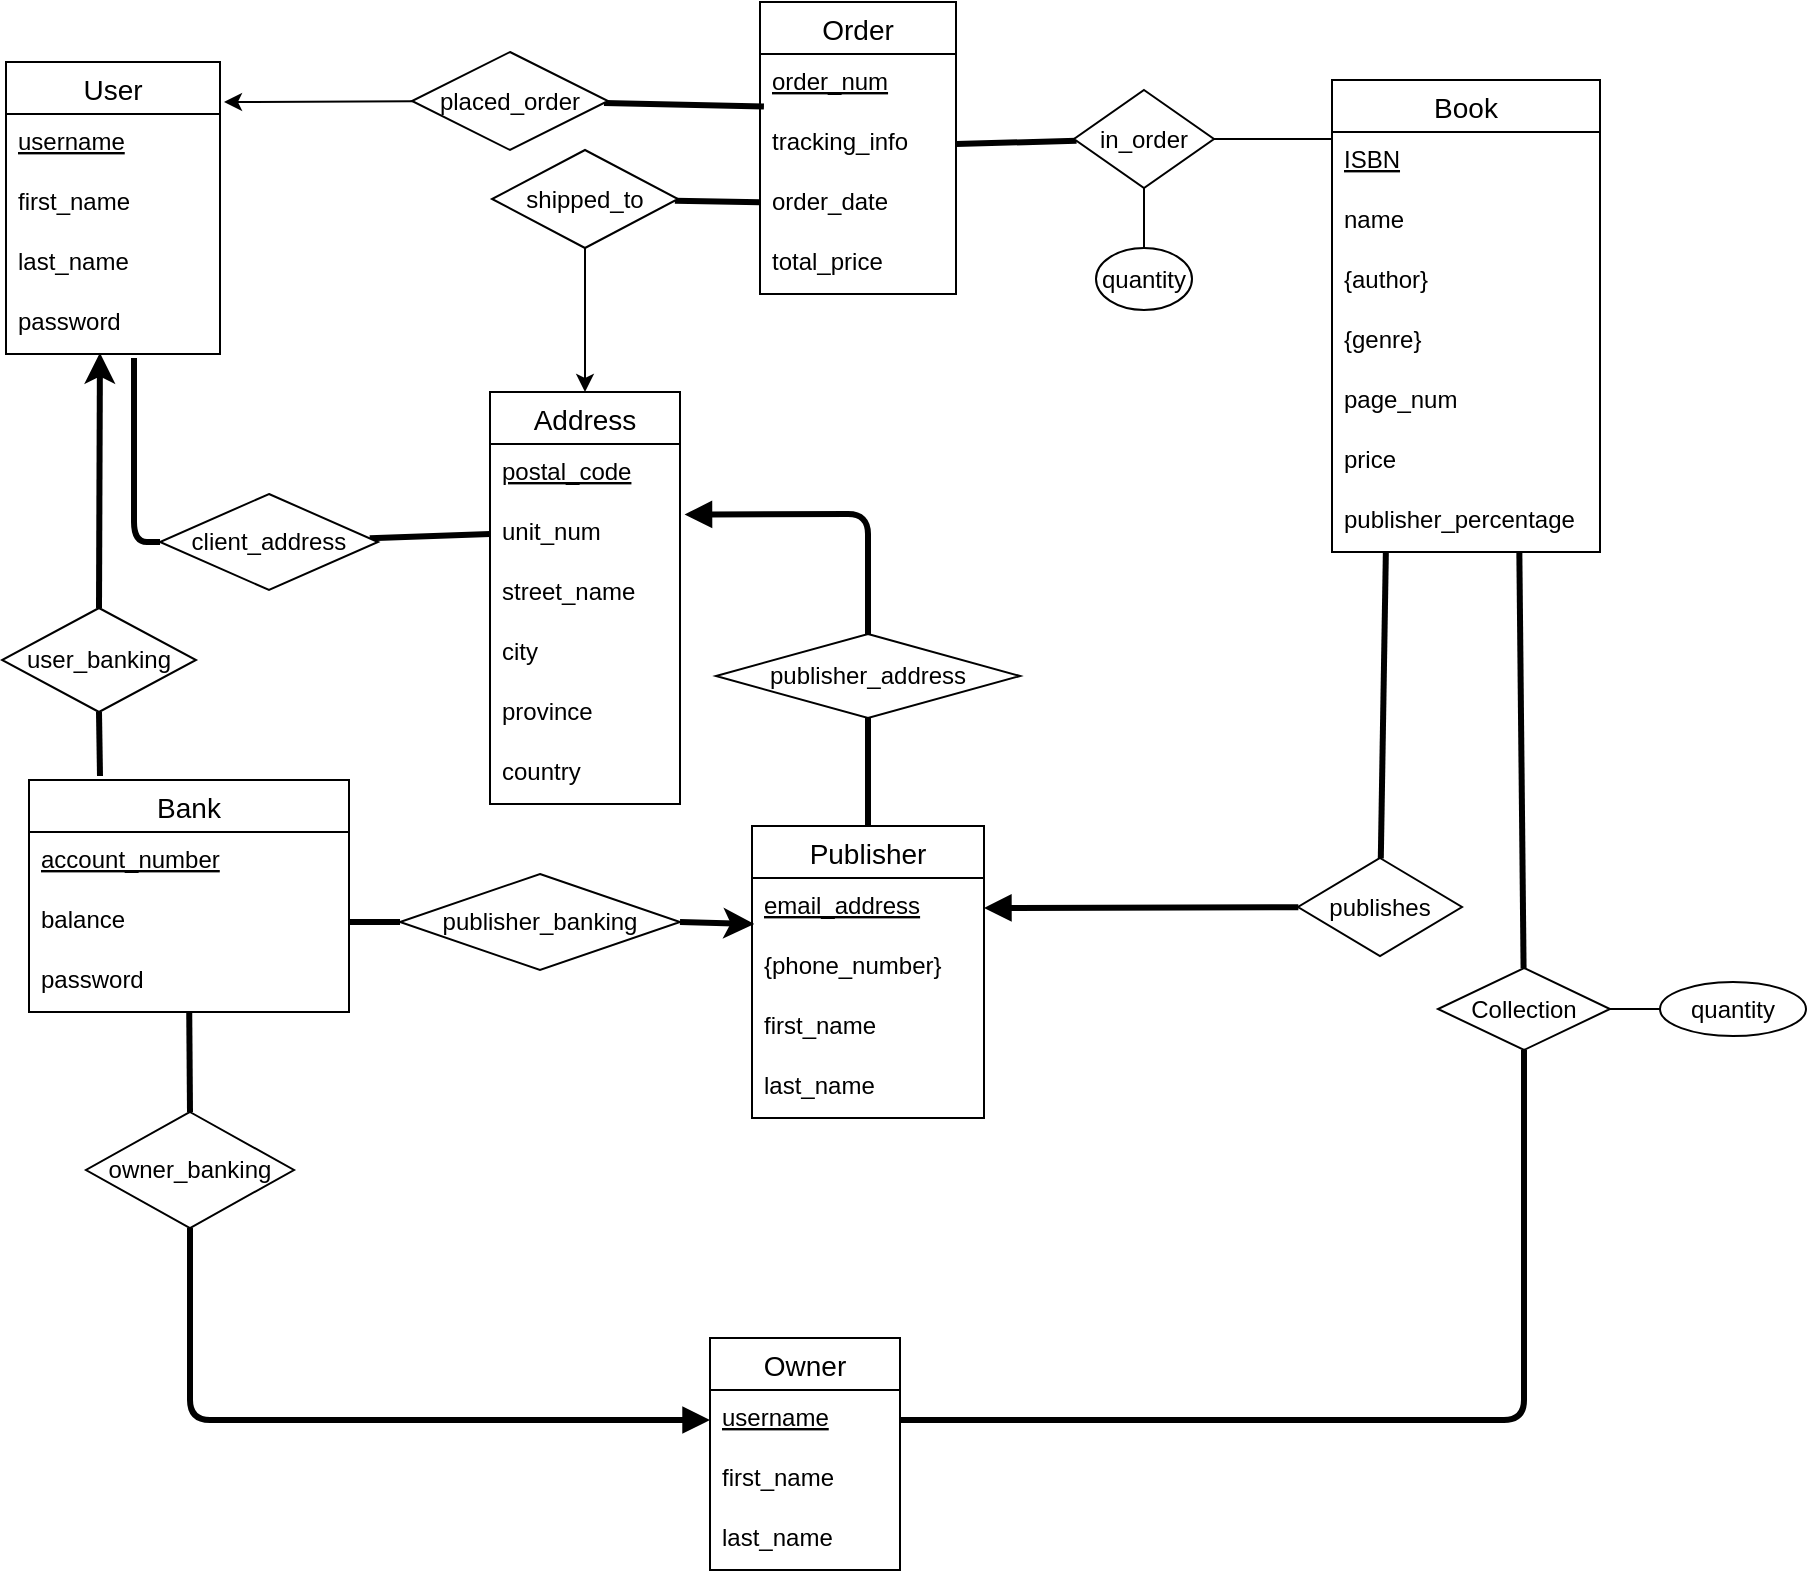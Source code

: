 <mxfile>
    <diagram id="1YfQ6g3PK0X-qzISnVMA" name="Page-1">
        <mxGraphModel dx="1246" dy="862" grid="0" gridSize="10" guides="1" tooltips="1" connect="1" arrows="1" fold="1" page="1" pageScale="1" pageWidth="1100" pageHeight="850" background="none" math="1" shadow="0">
            <root>
                <mxCell id="0"/>
                <mxCell id="1" parent="0"/>
                <mxCell id="6" value="User" style="swimlane;fontStyle=0;childLayout=stackLayout;horizontal=1;startSize=26;horizontalStack=0;resizeParent=1;resizeParentMax=0;resizeLast=0;collapsible=1;marginBottom=0;align=center;fontSize=14;fontColor=default;" parent="1" vertex="1">
                    <mxGeometry x="75" y="47" width="107" height="146" as="geometry"/>
                </mxCell>
                <mxCell id="10" value="username" style="text;strokeColor=none;fillColor=none;spacingLeft=4;spacingRight=4;overflow=hidden;rotatable=0;points=[[0,0.5],[1,0.5]];portConstraint=eastwest;fontSize=12;fontColor=default;fontStyle=4" parent="6" vertex="1">
                    <mxGeometry y="26" width="107" height="30" as="geometry"/>
                </mxCell>
                <mxCell id="7" value="first_name        " style="text;strokeColor=none;fillColor=none;spacingLeft=4;spacingRight=4;overflow=hidden;rotatable=0;points=[[0,0.5],[1,0.5]];portConstraint=eastwest;fontSize=12;fontColor=default;" parent="6" vertex="1">
                    <mxGeometry y="56" width="107" height="30" as="geometry"/>
                </mxCell>
                <mxCell id="8" value="last_name" style="text;strokeColor=none;fillColor=none;spacingLeft=4;spacingRight=4;overflow=hidden;rotatable=0;points=[[0,0.5],[1,0.5]];portConstraint=eastwest;fontSize=12;fontColor=default;" parent="6" vertex="1">
                    <mxGeometry y="86" width="107" height="30" as="geometry"/>
                </mxCell>
                <mxCell id="12" value="password" style="text;strokeColor=none;fillColor=none;spacingLeft=4;spacingRight=4;overflow=hidden;rotatable=0;points=[[0,0.5],[1,0.5]];portConstraint=eastwest;fontSize=12;fontColor=default;" parent="6" vertex="1">
                    <mxGeometry y="116" width="107" height="30" as="geometry"/>
                </mxCell>
                <mxCell id="15" value="Book" style="swimlane;fontStyle=0;childLayout=stackLayout;horizontal=1;startSize=26;horizontalStack=0;resizeParent=1;resizeParentMax=0;resizeLast=0;collapsible=1;marginBottom=0;align=center;fontSize=14;fontColor=default;rounded=0;" parent="1" vertex="1">
                    <mxGeometry x="738" y="56" width="134" height="236" as="geometry"/>
                </mxCell>
                <mxCell id="16" value="ISBN" style="text;strokeColor=none;fillColor=none;spacingLeft=4;spacingRight=4;overflow=hidden;rotatable=0;points=[[0,0.5],[1,0.5]];portConstraint=eastwest;fontSize=12;fontColor=default;fontStyle=4" parent="15" vertex="1">
                    <mxGeometry y="26" width="134" height="30" as="geometry"/>
                </mxCell>
                <mxCell id="17" value="name" style="text;strokeColor=none;fillColor=none;spacingLeft=4;spacingRight=4;overflow=hidden;rotatable=0;points=[[0,0.5],[1,0.5]];portConstraint=eastwest;fontSize=12;fontColor=default;" parent="15" vertex="1">
                    <mxGeometry y="56" width="134" height="30" as="geometry"/>
                </mxCell>
                <mxCell id="156" value="{author}" style="text;strokeColor=none;fillColor=none;spacingLeft=4;spacingRight=4;overflow=hidden;rotatable=0;points=[[0,0.5],[1,0.5]];portConstraint=eastwest;fontSize=12;fontColor=default;" parent="15" vertex="1">
                    <mxGeometry y="86" width="134" height="30" as="geometry"/>
                </mxCell>
                <mxCell id="18" value="{genre}" style="text;strokeColor=none;fillColor=none;spacingLeft=4;spacingRight=4;overflow=hidden;rotatable=0;points=[[0,0.5],[1,0.5]];portConstraint=eastwest;fontSize=12;fontColor=default;" parent="15" vertex="1">
                    <mxGeometry y="116" width="134" height="30" as="geometry"/>
                </mxCell>
                <mxCell id="20" value="page_num" style="text;strokeColor=none;fillColor=none;spacingLeft=4;spacingRight=4;overflow=hidden;rotatable=0;points=[[0,0.5],[1,0.5]];portConstraint=eastwest;fontSize=12;fontColor=default;" parent="15" vertex="1">
                    <mxGeometry y="146" width="134" height="30" as="geometry"/>
                </mxCell>
                <mxCell id="21" value="price" style="text;strokeColor=none;fillColor=none;spacingLeft=4;spacingRight=4;overflow=hidden;rotatable=0;points=[[0,0.5],[1,0.5]];portConstraint=eastwest;fontSize=12;fontColor=default;" parent="15" vertex="1">
                    <mxGeometry y="176" width="134" height="30" as="geometry"/>
                </mxCell>
                <mxCell id="22" value="publisher_percentage" style="text;strokeColor=none;fillColor=none;spacingLeft=4;spacingRight=4;overflow=hidden;rotatable=0;points=[[0,0.5],[1,0.5]];portConstraint=eastwest;fontSize=12;fontColor=default;" parent="15" vertex="1">
                    <mxGeometry y="206" width="134" height="30" as="geometry"/>
                </mxCell>
                <mxCell id="154" style="edgeStyle=none;html=1;entryX=1;entryY=0.5;entryDx=0;entryDy=0;endArrow=none;endFill=0;strokeWidth=3;" parent="1" source="40" target="165" edge="1">
                    <mxGeometry relative="1" as="geometry">
                        <Array as="points">
                            <mxPoint x="834" y="726"/>
                        </Array>
                    </mxGeometry>
                </mxCell>
                <mxCell id="178" style="edgeStyle=none;html=1;endArrow=none;endFill=0;strokeWidth=3;startArrow=none;startFill=0;entryX=0.699;entryY=0.987;entryDx=0;entryDy=0;entryPerimeter=0;" parent="1" source="40" target="22" edge="1">
                    <mxGeometry relative="1" as="geometry"/>
                </mxCell>
                <mxCell id="40" value="Collection" style="shape=rhombus;perimeter=rhombusPerimeter;whiteSpace=wrap;html=1;align=center;fontColor=default;" parent="1" vertex="1">
                    <mxGeometry x="791" y="500" width="86" height="41" as="geometry"/>
                </mxCell>
                <mxCell id="151" style="edgeStyle=none;html=1;entryX=1;entryY=0.5;entryDx=0;entryDy=0;endArrow=none;endFill=0;exitX=0;exitY=0.5;exitDx=0;exitDy=0;" parent="1" source="41" target="40" edge="1">
                    <mxGeometry relative="1" as="geometry"/>
                </mxCell>
                <mxCell id="41" value="&lt;span style=&quot;text-align: left&quot;&gt;quantity&lt;/span&gt;" style="ellipse;whiteSpace=wrap;html=1;align=center;fontColor=default;" parent="1" vertex="1">
                    <mxGeometry x="902" y="507" width="73" height="27" as="geometry"/>
                </mxCell>
                <mxCell id="77" value="Bank" style="swimlane;fontStyle=0;childLayout=stackLayout;horizontal=1;startSize=26;horizontalStack=0;resizeParent=1;resizeParentMax=0;resizeLast=0;collapsible=1;marginBottom=0;align=center;fontSize=14;fontColor=default;" parent="1" vertex="1">
                    <mxGeometry x="86.5" y="406" width="160" height="116" as="geometry"/>
                </mxCell>
                <mxCell id="78" value="account_number" style="text;strokeColor=none;fillColor=none;spacingLeft=4;spacingRight=4;overflow=hidden;rotatable=0;points=[[0,0.5],[1,0.5]];portConstraint=eastwest;fontSize=12;fontColor=default;fontStyle=4" parent="77" vertex="1">
                    <mxGeometry y="26" width="160" height="30" as="geometry"/>
                </mxCell>
                <mxCell id="79" value="balance" style="text;strokeColor=none;fillColor=none;spacingLeft=4;spacingRight=4;overflow=hidden;rotatable=0;points=[[0,0.5],[1,0.5]];portConstraint=eastwest;fontSize=12;fontColor=default;" parent="77" vertex="1">
                    <mxGeometry y="56" width="160" height="30" as="geometry"/>
                </mxCell>
                <mxCell id="80" value="password" style="text;strokeColor=none;fillColor=none;spacingLeft=4;spacingRight=4;overflow=hidden;rotatable=0;points=[[0,0.5],[1,0.5]];portConstraint=eastwest;fontSize=12;fontColor=default;" parent="77" vertex="1">
                    <mxGeometry y="86" width="160" height="30" as="geometry"/>
                </mxCell>
                <mxCell id="108" value="" style="html=1;fontColor=default;endArrow=none;endFill=0;exitX=0.5;exitY=1;exitDx=0;exitDy=0;strokeWidth=3;" parent="1" source="101" edge="1">
                    <mxGeometry relative="1" as="geometry">
                        <mxPoint x="122" y="404" as="targetPoint"/>
                    </mxGeometry>
                </mxCell>
                <mxCell id="114" style="edgeStyle=none;html=1;exitX=0.5;exitY=0;exitDx=0;exitDy=0;entryX=0.439;entryY=0.98;entryDx=0;entryDy=0;entryPerimeter=0;endArrow=classic;endFill=1;strokeWidth=3;" parent="1" source="101" target="12" edge="1">
                    <mxGeometry relative="1" as="geometry">
                        <mxPoint x="417.8" y="310" as="targetPoint"/>
                    </mxGeometry>
                </mxCell>
                <mxCell id="101" value="user_banking" style="shape=rhombus;perimeter=rhombusPerimeter;whiteSpace=wrap;html=1;align=center;fontColor=default;" parent="1" vertex="1">
                    <mxGeometry x="73" y="320" width="97" height="52" as="geometry"/>
                </mxCell>
                <mxCell id="115" value="Address" style="swimlane;fontStyle=0;childLayout=stackLayout;horizontal=1;startSize=26;horizontalStack=0;resizeParent=1;resizeParentMax=0;resizeLast=0;collapsible=1;marginBottom=0;align=center;fontSize=14;" parent="1" vertex="1">
                    <mxGeometry x="317" y="212" width="95" height="206" as="geometry"/>
                </mxCell>
                <mxCell id="121" value="postal_code" style="text;strokeColor=none;fillColor=none;spacingLeft=4;spacingRight=4;overflow=hidden;rotatable=0;points=[[0,0.5],[1,0.5]];portConstraint=eastwest;fontSize=12;fontStyle=4" parent="115" vertex="1">
                    <mxGeometry y="26" width="95" height="30" as="geometry"/>
                </mxCell>
                <mxCell id="116" value="unit_num" style="text;strokeColor=none;fillColor=none;spacingLeft=4;spacingRight=4;overflow=hidden;rotatable=0;points=[[0,0.5],[1,0.5]];portConstraint=eastwest;fontSize=12;" parent="115" vertex="1">
                    <mxGeometry y="56" width="95" height="30" as="geometry"/>
                </mxCell>
                <mxCell id="117" value="street_name" style="text;strokeColor=none;fillColor=none;spacingLeft=4;spacingRight=4;overflow=hidden;rotatable=0;points=[[0,0.5],[1,0.5]];portConstraint=eastwest;fontSize=12;" parent="115" vertex="1">
                    <mxGeometry y="86" width="95" height="30" as="geometry"/>
                </mxCell>
                <mxCell id="118" value="city" style="text;strokeColor=none;fillColor=none;spacingLeft=4;spacingRight=4;overflow=hidden;rotatable=0;points=[[0,0.5],[1,0.5]];portConstraint=eastwest;fontSize=12;" parent="115" vertex="1">
                    <mxGeometry y="116" width="95" height="30" as="geometry"/>
                </mxCell>
                <mxCell id="119" value="province" style="text;strokeColor=none;fillColor=none;spacingLeft=4;spacingRight=4;overflow=hidden;rotatable=0;points=[[0,0.5],[1,0.5]];portConstraint=eastwest;fontSize=12;" parent="115" vertex="1">
                    <mxGeometry y="146" width="95" height="30" as="geometry"/>
                </mxCell>
                <mxCell id="120" value="country" style="text;strokeColor=none;fillColor=none;spacingLeft=4;spacingRight=4;overflow=hidden;rotatable=0;points=[[0,0.5],[1,0.5]];portConstraint=eastwest;fontSize=12;" parent="115" vertex="1">
                    <mxGeometry y="176" width="95" height="30" as="geometry"/>
                </mxCell>
                <mxCell id="123" style="edgeStyle=none;html=1;endArrow=none;endFill=0;strokeWidth=3;entryX=0;entryY=0.5;entryDx=0;entryDy=0;" parent="1" source="122" target="116" edge="1">
                    <mxGeometry relative="1" as="geometry">
                        <mxPoint x="316" y="414" as="targetPoint"/>
                    </mxGeometry>
                </mxCell>
                <mxCell id="124" style="edgeStyle=none;html=1;endArrow=none;endFill=0;strokeWidth=3;exitX=0;exitY=0.5;exitDx=0;exitDy=0;" parent="1" source="122" edge="1">
                    <mxGeometry relative="1" as="geometry">
                        <mxPoint x="139" y="195" as="targetPoint"/>
                        <Array as="points">
                            <mxPoint x="139" y="287"/>
                        </Array>
                    </mxGeometry>
                </mxCell>
                <mxCell id="122" value="client_address" style="shape=rhombus;perimeter=rhombusPerimeter;whiteSpace=wrap;html=1;align=center;fontColor=default;" parent="1" vertex="1">
                    <mxGeometry x="152" y="263" width="109" height="48" as="geometry"/>
                </mxCell>
                <mxCell id="160" value="Publisher" style="swimlane;fontStyle=0;childLayout=stackLayout;horizontal=1;startSize=26;horizontalStack=0;resizeParent=1;resizeParentMax=0;resizeLast=0;collapsible=1;marginBottom=0;align=center;fontSize=14;" parent="1" vertex="1">
                    <mxGeometry x="448" y="429" width="116" height="146" as="geometry"/>
                </mxCell>
                <mxCell id="161" value="email_address" style="text;strokeColor=none;fillColor=none;spacingLeft=4;spacingRight=4;overflow=hidden;rotatable=0;points=[[0,0.5],[1,0.5]];portConstraint=eastwest;fontSize=12;fontStyle=4" parent="160" vertex="1">
                    <mxGeometry y="26" width="116" height="30" as="geometry"/>
                </mxCell>
                <mxCell id="162" value="{phone_number}" style="text;strokeColor=none;fillColor=none;spacingLeft=4;spacingRight=4;overflow=hidden;rotatable=0;points=[[0,0.5],[1,0.5]];portConstraint=eastwest;fontSize=12;" parent="160" vertex="1">
                    <mxGeometry y="56" width="116" height="30" as="geometry"/>
                </mxCell>
                <mxCell id="163" value="first_name" style="text;strokeColor=none;fillColor=none;spacingLeft=4;spacingRight=4;overflow=hidden;rotatable=0;points=[[0,0.5],[1,0.5]];portConstraint=eastwest;fontSize=12;" parent="160" vertex="1">
                    <mxGeometry y="86" width="116" height="30" as="geometry"/>
                </mxCell>
                <mxCell id="168" value="last_name" style="text;strokeColor=none;fillColor=none;spacingLeft=4;spacingRight=4;overflow=hidden;rotatable=0;points=[[0,0.5],[1,0.5]];portConstraint=eastwest;fontSize=12;" parent="160" vertex="1">
                    <mxGeometry y="116" width="116" height="30" as="geometry"/>
                </mxCell>
                <mxCell id="164" value="Owner" style="swimlane;fontStyle=0;childLayout=stackLayout;horizontal=1;startSize=26;horizontalStack=0;resizeParent=1;resizeParentMax=0;resizeLast=0;collapsible=1;marginBottom=0;align=center;fontSize=14;" parent="1" vertex="1">
                    <mxGeometry x="427" y="685" width="95" height="116" as="geometry"/>
                </mxCell>
                <mxCell id="165" value="username" style="text;strokeColor=none;fillColor=none;spacingLeft=4;spacingRight=4;overflow=hidden;rotatable=0;points=[[0,0.5],[1,0.5]];portConstraint=eastwest;fontSize=12;fontStyle=4" parent="164" vertex="1">
                    <mxGeometry y="26" width="95" height="30" as="geometry"/>
                </mxCell>
                <mxCell id="166" value="first_name        " style="text;strokeColor=none;fillColor=none;spacingLeft=4;spacingRight=4;overflow=hidden;rotatable=0;points=[[0,0.5],[1,0.5]];portConstraint=eastwest;fontSize=12;" parent="164" vertex="1">
                    <mxGeometry y="56" width="95" height="30" as="geometry"/>
                </mxCell>
                <mxCell id="167" value="last_name" style="text;strokeColor=none;fillColor=none;spacingLeft=4;spacingRight=4;overflow=hidden;rotatable=0;points=[[0,0.5],[1,0.5]];portConstraint=eastwest;fontSize=12;" parent="164" vertex="1">
                    <mxGeometry y="86" width="95" height="30" as="geometry"/>
                </mxCell>
                <mxCell id="172" value="" style="html=1;fontColor=default;endArrow=block;endFill=1;exitX=0.5;exitY=1;exitDx=0;exitDy=0;strokeWidth=3;entryX=0;entryY=0.5;entryDx=0;entryDy=0;" parent="1" source="174" target="165" edge="1">
                    <mxGeometry relative="1" as="geometry">
                        <mxPoint x="332.56" y="668.232" as="targetPoint"/>
                        <mxPoint x="115" y="644" as="sourcePoint"/>
                        <Array as="points">
                            <mxPoint x="167" y="726"/>
                        </Array>
                    </mxGeometry>
                </mxCell>
                <mxCell id="173" style="edgeStyle=none;html=1;exitX=0.5;exitY=0;exitDx=0;exitDy=0;endArrow=none;endFill=0;strokeWidth=3;" parent="1" source="174" target="80" edge="1">
                    <mxGeometry relative="1" as="geometry">
                        <mxPoint x="630.8" y="506" as="targetPoint"/>
                    </mxGeometry>
                </mxCell>
                <mxCell id="174" value="owner_banking" style="shape=rhombus;perimeter=rhombusPerimeter;whiteSpace=wrap;html=1;align=center;fontColor=default;" parent="1" vertex="1">
                    <mxGeometry x="115" y="572" width="104" height="58" as="geometry"/>
                </mxCell>
                <mxCell id="175" value="" style="html=1;fontColor=default;endArrow=none;endFill=0;exitX=0;exitY=0.5;exitDx=0;exitDy=0;strokeWidth=3;entryX=1;entryY=0.5;entryDx=0;entryDy=0;" parent="1" source="177" target="79" edge="1">
                    <mxGeometry relative="1" as="geometry">
                        <mxPoint x="596.56" y="572.232" as="targetPoint"/>
                    </mxGeometry>
                </mxCell>
                <mxCell id="176" style="edgeStyle=none;html=1;exitX=1;exitY=0.5;exitDx=0;exitDy=0;entryX=0.01;entryY=0.767;entryDx=0;entryDy=0;endArrow=classic;endFill=1;strokeWidth=3;entryPerimeter=0;" parent="1" source="177" target="161" edge="1">
                    <mxGeometry relative="1" as="geometry">
                        <mxPoint x="592.8" y="406" as="targetPoint"/>
                    </mxGeometry>
                </mxCell>
                <mxCell id="177" value="publisher_banking" style="shape=rhombus;perimeter=rhombusPerimeter;whiteSpace=wrap;html=1;align=center;fontColor=default;" parent="1" vertex="1">
                    <mxGeometry x="272" y="453" width="140" height="48" as="geometry"/>
                </mxCell>
                <mxCell id="180" style="edgeStyle=none;html=1;entryX=1;entryY=0.5;entryDx=0;entryDy=0;endArrow=block;endFill=1;strokeWidth=3;" parent="1" source="179" target="161" edge="1">
                    <mxGeometry relative="1" as="geometry"/>
                </mxCell>
                <mxCell id="181" style="edgeStyle=none;html=1;entryX=0.201;entryY=0.992;entryDx=0;entryDy=0;entryPerimeter=0;endArrow=none;endFill=0;strokeWidth=3;" parent="1" source="179" target="22" edge="1">
                    <mxGeometry relative="1" as="geometry"/>
                </mxCell>
                <mxCell id="179" value="publishes" style="shape=rhombus;perimeter=rhombusPerimeter;whiteSpace=wrap;html=1;align=center;fontColor=default;" parent="1" vertex="1">
                    <mxGeometry x="721" y="445" width="82" height="49" as="geometry"/>
                </mxCell>
                <mxCell id="183" style="edgeStyle=none;html=1;endArrow=none;endFill=0;strokeWidth=3;" parent="1" source="182" target="160" edge="1">
                    <mxGeometry relative="1" as="geometry"/>
                </mxCell>
                <mxCell id="184" style="edgeStyle=none;html=1;entryX=1.024;entryY=0.176;entryDx=0;entryDy=0;entryPerimeter=0;endArrow=block;endFill=1;strokeWidth=3;" parent="1" source="182" target="116" edge="1">
                    <mxGeometry relative="1" as="geometry">
                        <Array as="points">
                            <mxPoint x="506" y="273"/>
                        </Array>
                    </mxGeometry>
                </mxCell>
                <mxCell id="182" value="publisher_address" style="shape=rhombus;perimeter=rhombusPerimeter;whiteSpace=wrap;html=1;align=center;fontColor=default;" parent="1" vertex="1">
                    <mxGeometry x="430" y="333" width="152" height="42" as="geometry"/>
                </mxCell>
                <mxCell id="185" value="Order" style="swimlane;fontStyle=0;childLayout=stackLayout;horizontal=1;startSize=26;horizontalStack=0;resizeParent=1;resizeParentMax=0;resizeLast=0;collapsible=1;marginBottom=0;align=center;fontSize=14;" parent="1" vertex="1">
                    <mxGeometry x="452" y="17" width="98" height="146" as="geometry"/>
                </mxCell>
                <mxCell id="188" value="order_num" style="text;strokeColor=none;fillColor=none;spacingLeft=4;spacingRight=4;overflow=hidden;rotatable=0;points=[[0,0.5],[1,0.5]];portConstraint=eastwest;fontSize=12;fontStyle=4" parent="185" vertex="1">
                    <mxGeometry y="26" width="98" height="30" as="geometry"/>
                </mxCell>
                <mxCell id="187" value="tracking_info" style="text;strokeColor=none;fillColor=none;spacingLeft=4;spacingRight=4;overflow=hidden;rotatable=0;points=[[0,0.5],[1,0.5]];portConstraint=eastwest;fontSize=12;" parent="185" vertex="1">
                    <mxGeometry y="56" width="98" height="30" as="geometry"/>
                </mxCell>
                <mxCell id="190" value="order_date" style="text;strokeColor=none;fillColor=none;spacingLeft=4;spacingRight=4;overflow=hidden;rotatable=0;points=[[0,0.5],[1,0.5]];portConstraint=eastwest;fontSize=12;" parent="185" vertex="1">
                    <mxGeometry y="86" width="98" height="30" as="geometry"/>
                </mxCell>
                <mxCell id="191" value="total_price" style="text;strokeColor=none;fillColor=none;spacingLeft=4;spacingRight=4;overflow=hidden;rotatable=0;points=[[0,0.5],[1,0.5]];portConstraint=eastwest;fontSize=12;" parent="185" vertex="1">
                    <mxGeometry y="116" width="98" height="30" as="geometry"/>
                </mxCell>
                <mxCell id="196" style="edgeStyle=none;html=1;entryX=1;entryY=0.5;entryDx=0;entryDy=0;endArrow=none;endFill=0;strokeWidth=3;" parent="1" source="192" target="187" edge="1">
                    <mxGeometry relative="1" as="geometry"/>
                </mxCell>
                <mxCell id="197" style="edgeStyle=none;html=1;entryX=0;entryY=0.117;entryDx=0;entryDy=0;entryPerimeter=0;endArrow=none;endFill=0;" parent="1" source="192" target="16" edge="1">
                    <mxGeometry relative="1" as="geometry"/>
                </mxCell>
                <mxCell id="192" value="in_order" style="shape=rhombus;perimeter=rhombusPerimeter;whiteSpace=wrap;html=1;align=center;fontColor=default;" parent="1" vertex="1">
                    <mxGeometry x="609" y="61" width="70" height="49" as="geometry"/>
                </mxCell>
                <mxCell id="194" style="edgeStyle=none;html=1;endArrow=none;endFill=0;entryX=0.02;entryY=-0.127;entryDx=0;entryDy=0;entryPerimeter=0;strokeWidth=3;" parent="1" source="193" edge="1">
                    <mxGeometry relative="1" as="geometry">
                        <mxPoint x="453.96" y="69.19" as="targetPoint"/>
                    </mxGeometry>
                </mxCell>
                <mxCell id="195" style="edgeStyle=none;html=1;endArrow=classic;endFill=1;strokeWidth=1;" parent="1" source="193" edge="1">
                    <mxGeometry relative="1" as="geometry">
                        <mxPoint x="184" y="67" as="targetPoint"/>
                    </mxGeometry>
                </mxCell>
                <mxCell id="193" value="placed_order" style="shape=rhombus;perimeter=rhombusPerimeter;whiteSpace=wrap;html=1;align=center;fontColor=default;" parent="1" vertex="1">
                    <mxGeometry x="278" y="42" width="98" height="49" as="geometry"/>
                </mxCell>
                <mxCell id="199" style="edgeStyle=none;html=1;endArrow=none;endFill=0;strokeWidth=3;" edge="1" parent="1" source="198" target="190">
                    <mxGeometry relative="1" as="geometry"/>
                </mxCell>
                <mxCell id="200" style="edgeStyle=none;html=1;entryX=0.5;entryY=0;entryDx=0;entryDy=0;endArrow=classic;endFill=1;strokeWidth=1;" edge="1" parent="1" source="198" target="115">
                    <mxGeometry relative="1" as="geometry"/>
                </mxCell>
                <mxCell id="198" value="shipped_to" style="shape=rhombus;perimeter=rhombusPerimeter;whiteSpace=wrap;html=1;align=center;fontColor=default;" vertex="1" parent="1">
                    <mxGeometry x="318" y="91" width="93" height="49" as="geometry"/>
                </mxCell>
                <mxCell id="202" style="edgeStyle=none;html=1;entryX=0.5;entryY=1;entryDx=0;entryDy=0;endArrow=none;endFill=0;strokeWidth=1;" edge="1" parent="1" source="201" target="192">
                    <mxGeometry relative="1" as="geometry"/>
                </mxCell>
                <mxCell id="201" value="&lt;span style=&quot;text-align: left&quot;&gt;quantity&lt;/span&gt;" style="ellipse;whiteSpace=wrap;html=1;align=center;" vertex="1" parent="1">
                    <mxGeometry x="620" y="140" width="48" height="31" as="geometry"/>
                </mxCell>
            </root>
        </mxGraphModel>
    </diagram>
</mxfile>